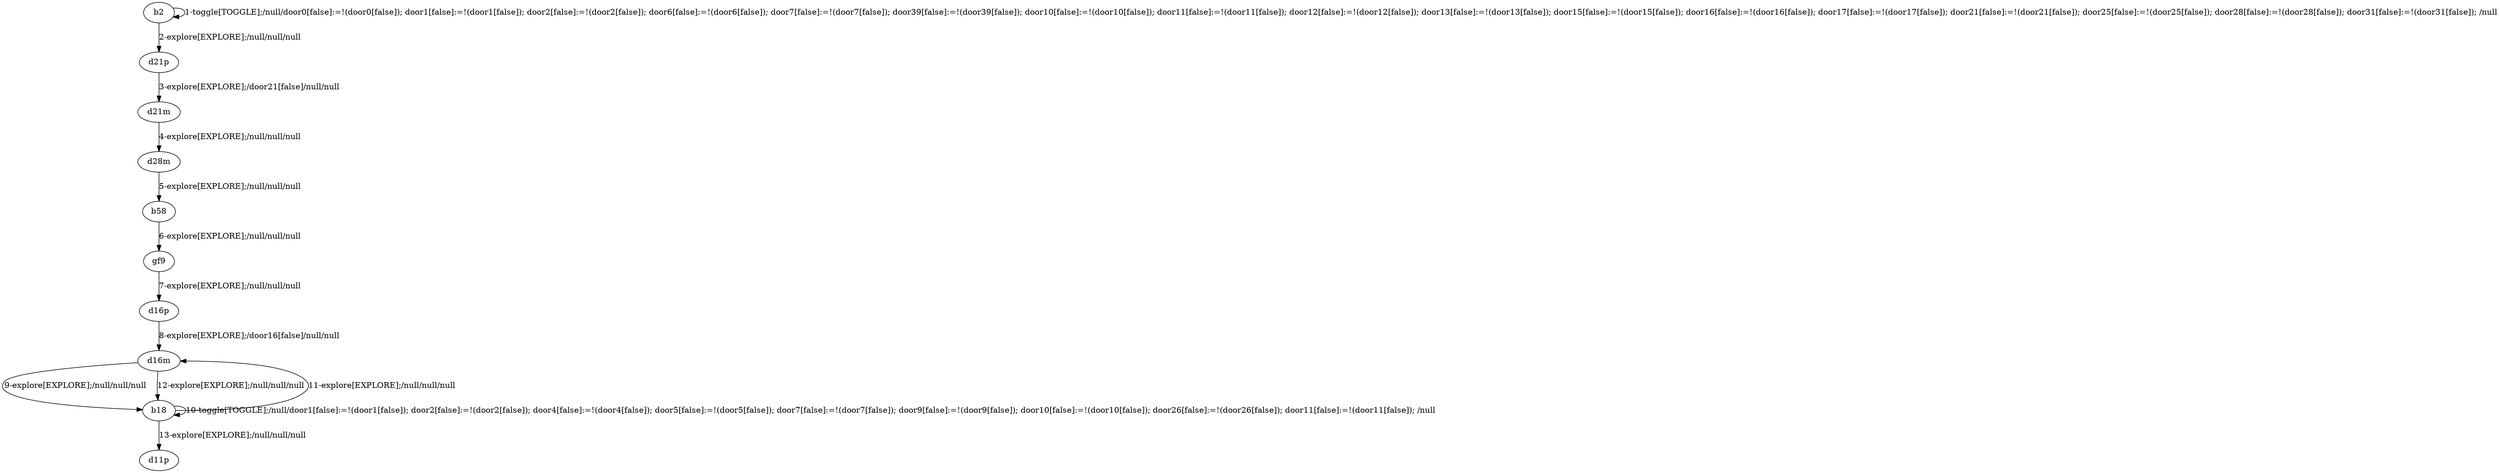 # Total number of goals covered by this test: 5
# d16m --> b18
# d16p --> d16m
# b18 --> d16m
# b18 --> d11p
# b18 --> b18

digraph g {
"b2" -> "b2" [label = "1-toggle[TOGGLE];/null/door0[false]:=!(door0[false]); door1[false]:=!(door1[false]); door2[false]:=!(door2[false]); door6[false]:=!(door6[false]); door7[false]:=!(door7[false]); door39[false]:=!(door39[false]); door10[false]:=!(door10[false]); door11[false]:=!(door11[false]); door12[false]:=!(door12[false]); door13[false]:=!(door13[false]); door15[false]:=!(door15[false]); door16[false]:=!(door16[false]); door17[false]:=!(door17[false]); door21[false]:=!(door21[false]); door25[false]:=!(door25[false]); door28[false]:=!(door28[false]); door31[false]:=!(door31[false]); /null"];
"b2" -> "d21p" [label = "2-explore[EXPLORE];/null/null/null"];
"d21p" -> "d21m" [label = "3-explore[EXPLORE];/door21[false]/null/null"];
"d21m" -> "d28m" [label = "4-explore[EXPLORE];/null/null/null"];
"d28m" -> "b58" [label = "5-explore[EXPLORE];/null/null/null"];
"b58" -> "gf9" [label = "6-explore[EXPLORE];/null/null/null"];
"gf9" -> "d16p" [label = "7-explore[EXPLORE];/null/null/null"];
"d16p" -> "d16m" [label = "8-explore[EXPLORE];/door16[false]/null/null"];
"d16m" -> "b18" [label = "9-explore[EXPLORE];/null/null/null"];
"b18" -> "b18" [label = "10-toggle[TOGGLE];/null/door1[false]:=!(door1[false]); door2[false]:=!(door2[false]); door4[false]:=!(door4[false]); door5[false]:=!(door5[false]); door7[false]:=!(door7[false]); door9[false]:=!(door9[false]); door10[false]:=!(door10[false]); door26[false]:=!(door26[false]); door11[false]:=!(door11[false]); /null"];
"b18" -> "d16m" [label = "11-explore[EXPLORE];/null/null/null"];
"d16m" -> "b18" [label = "12-explore[EXPLORE];/null/null/null"];
"b18" -> "d11p" [label = "13-explore[EXPLORE];/null/null/null"];
}